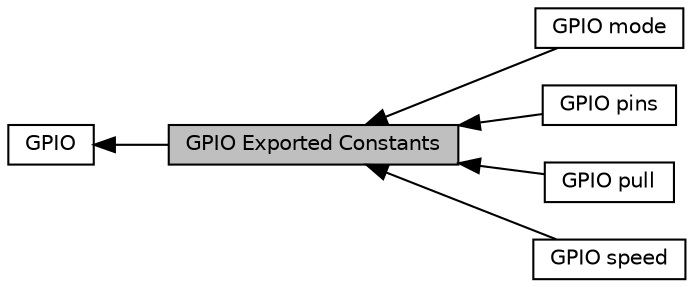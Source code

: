 digraph "GPIO Exported Constants"
{
  edge [fontname="Helvetica",fontsize="10",labelfontname="Helvetica",labelfontsize="10"];
  node [fontname="Helvetica",fontsize="10",shape=box];
  rankdir=LR;
  Node2 [label="GPIO",height=0.2,width=0.4,color="black", fillcolor="white", style="filled",URL="$group__GPIO.html",tooltip="GPIO HAL module driver."];
  Node1 [label="GPIO Exported Constants",height=0.2,width=0.4,color="black", fillcolor="grey75", style="filled", fontcolor="black",tooltip=" "];
  Node4 [label="GPIO mode",height=0.2,width=0.4,color="black", fillcolor="white", style="filled",URL="$group__GPIO__mode.html",tooltip="GPIO Configuration Mode Elements values convention: 0xX0yz00YZ."];
  Node3 [label="GPIO pins",height=0.2,width=0.4,color="black", fillcolor="white", style="filled",URL="$group__GPIO__pins.html",tooltip=" "];
  Node6 [label="GPIO pull",height=0.2,width=0.4,color="black", fillcolor="white", style="filled",URL="$group__GPIO__pull.html",tooltip="GPIO Pull-Up or Pull-Down Activation."];
  Node5 [label="GPIO speed",height=0.2,width=0.4,color="black", fillcolor="white", style="filled",URL="$group__GPIO__speed.html",tooltip="GPIO Output Maximum frequency."];
  Node2->Node1 [shape=plaintext, dir="back", style="solid"];
  Node1->Node3 [shape=plaintext, dir="back", style="solid"];
  Node1->Node4 [shape=plaintext, dir="back", style="solid"];
  Node1->Node5 [shape=plaintext, dir="back", style="solid"];
  Node1->Node6 [shape=plaintext, dir="back", style="solid"];
}
